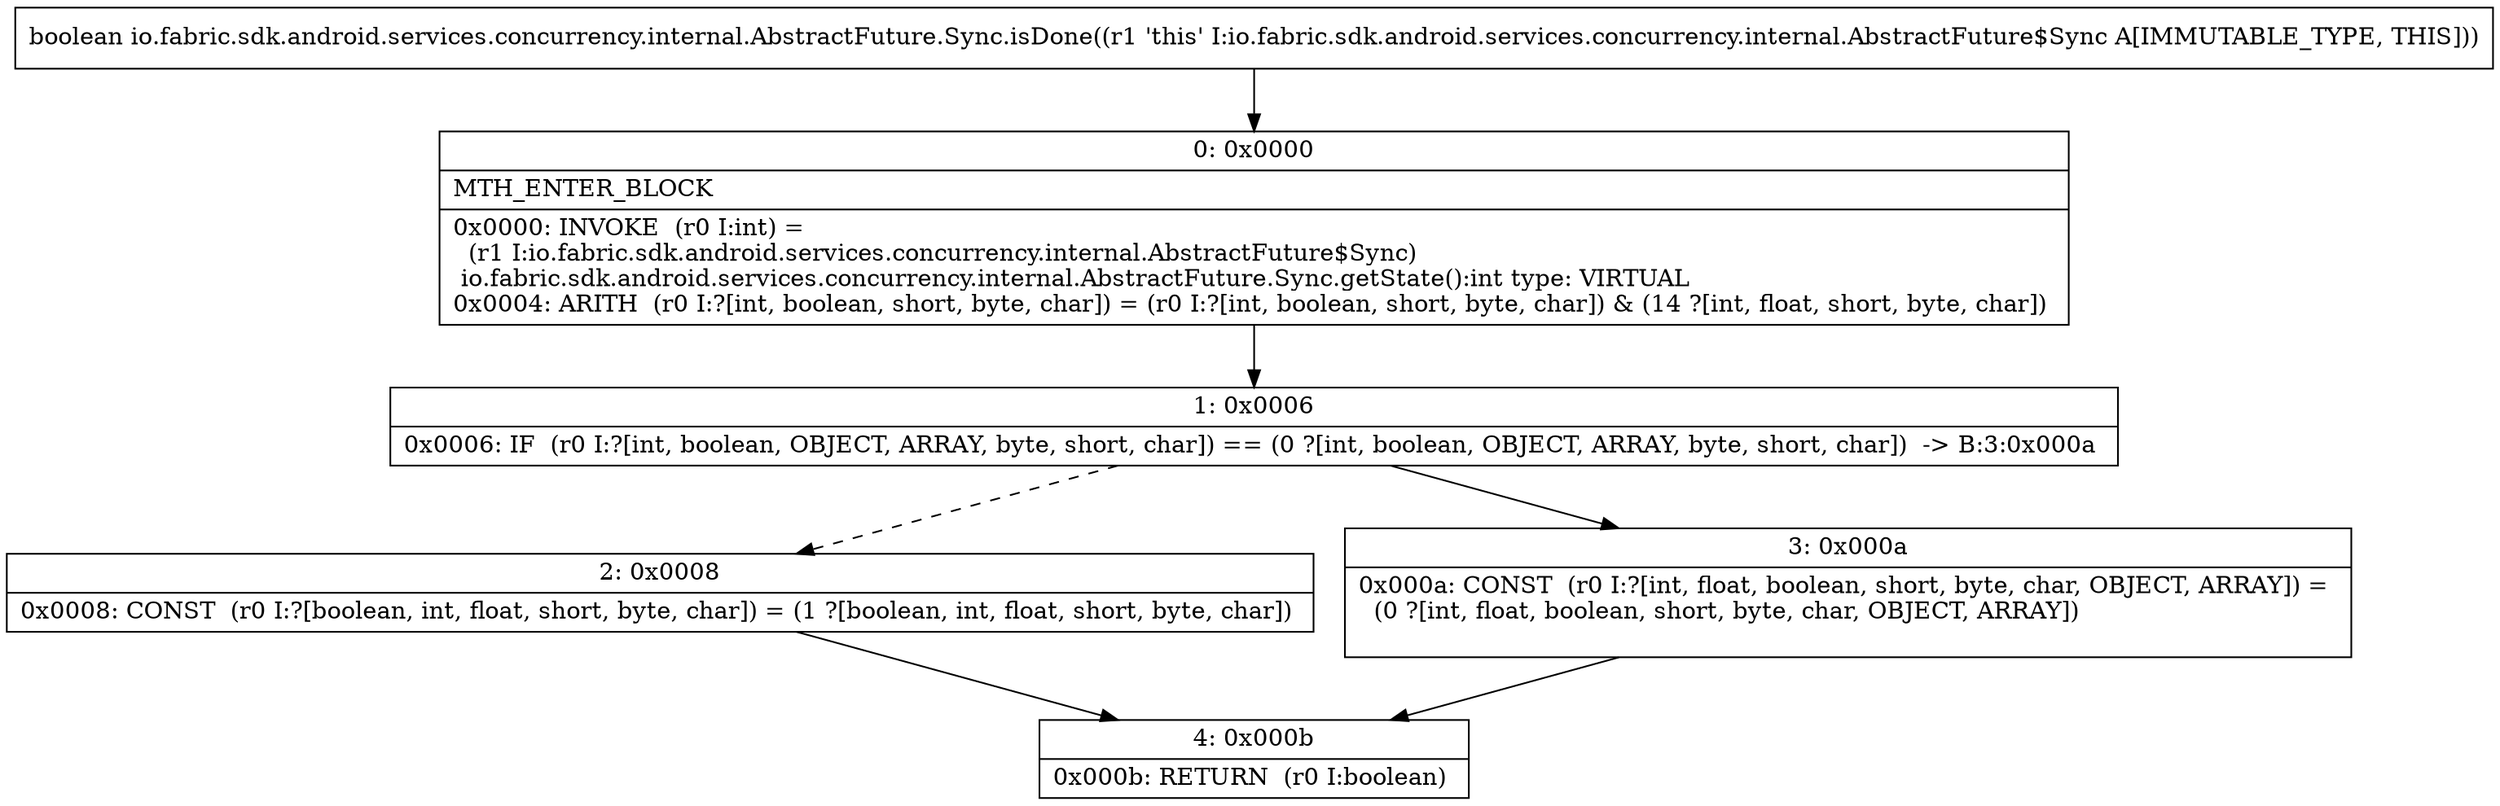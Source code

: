 digraph "CFG forio.fabric.sdk.android.services.concurrency.internal.AbstractFuture.Sync.isDone()Z" {
Node_0 [shape=record,label="{0\:\ 0x0000|MTH_ENTER_BLOCK\l|0x0000: INVOKE  (r0 I:int) = \l  (r1 I:io.fabric.sdk.android.services.concurrency.internal.AbstractFuture$Sync)\l io.fabric.sdk.android.services.concurrency.internal.AbstractFuture.Sync.getState():int type: VIRTUAL \l0x0004: ARITH  (r0 I:?[int, boolean, short, byte, char]) = (r0 I:?[int, boolean, short, byte, char]) & (14 ?[int, float, short, byte, char]) \l}"];
Node_1 [shape=record,label="{1\:\ 0x0006|0x0006: IF  (r0 I:?[int, boolean, OBJECT, ARRAY, byte, short, char]) == (0 ?[int, boolean, OBJECT, ARRAY, byte, short, char])  \-\> B:3:0x000a \l}"];
Node_2 [shape=record,label="{2\:\ 0x0008|0x0008: CONST  (r0 I:?[boolean, int, float, short, byte, char]) = (1 ?[boolean, int, float, short, byte, char]) \l}"];
Node_3 [shape=record,label="{3\:\ 0x000a|0x000a: CONST  (r0 I:?[int, float, boolean, short, byte, char, OBJECT, ARRAY]) = \l  (0 ?[int, float, boolean, short, byte, char, OBJECT, ARRAY])\l \l}"];
Node_4 [shape=record,label="{4\:\ 0x000b|0x000b: RETURN  (r0 I:boolean) \l}"];
MethodNode[shape=record,label="{boolean io.fabric.sdk.android.services.concurrency.internal.AbstractFuture.Sync.isDone((r1 'this' I:io.fabric.sdk.android.services.concurrency.internal.AbstractFuture$Sync A[IMMUTABLE_TYPE, THIS])) }"];
MethodNode -> Node_0;
Node_0 -> Node_1;
Node_1 -> Node_2[style=dashed];
Node_1 -> Node_3;
Node_2 -> Node_4;
Node_3 -> Node_4;
}

